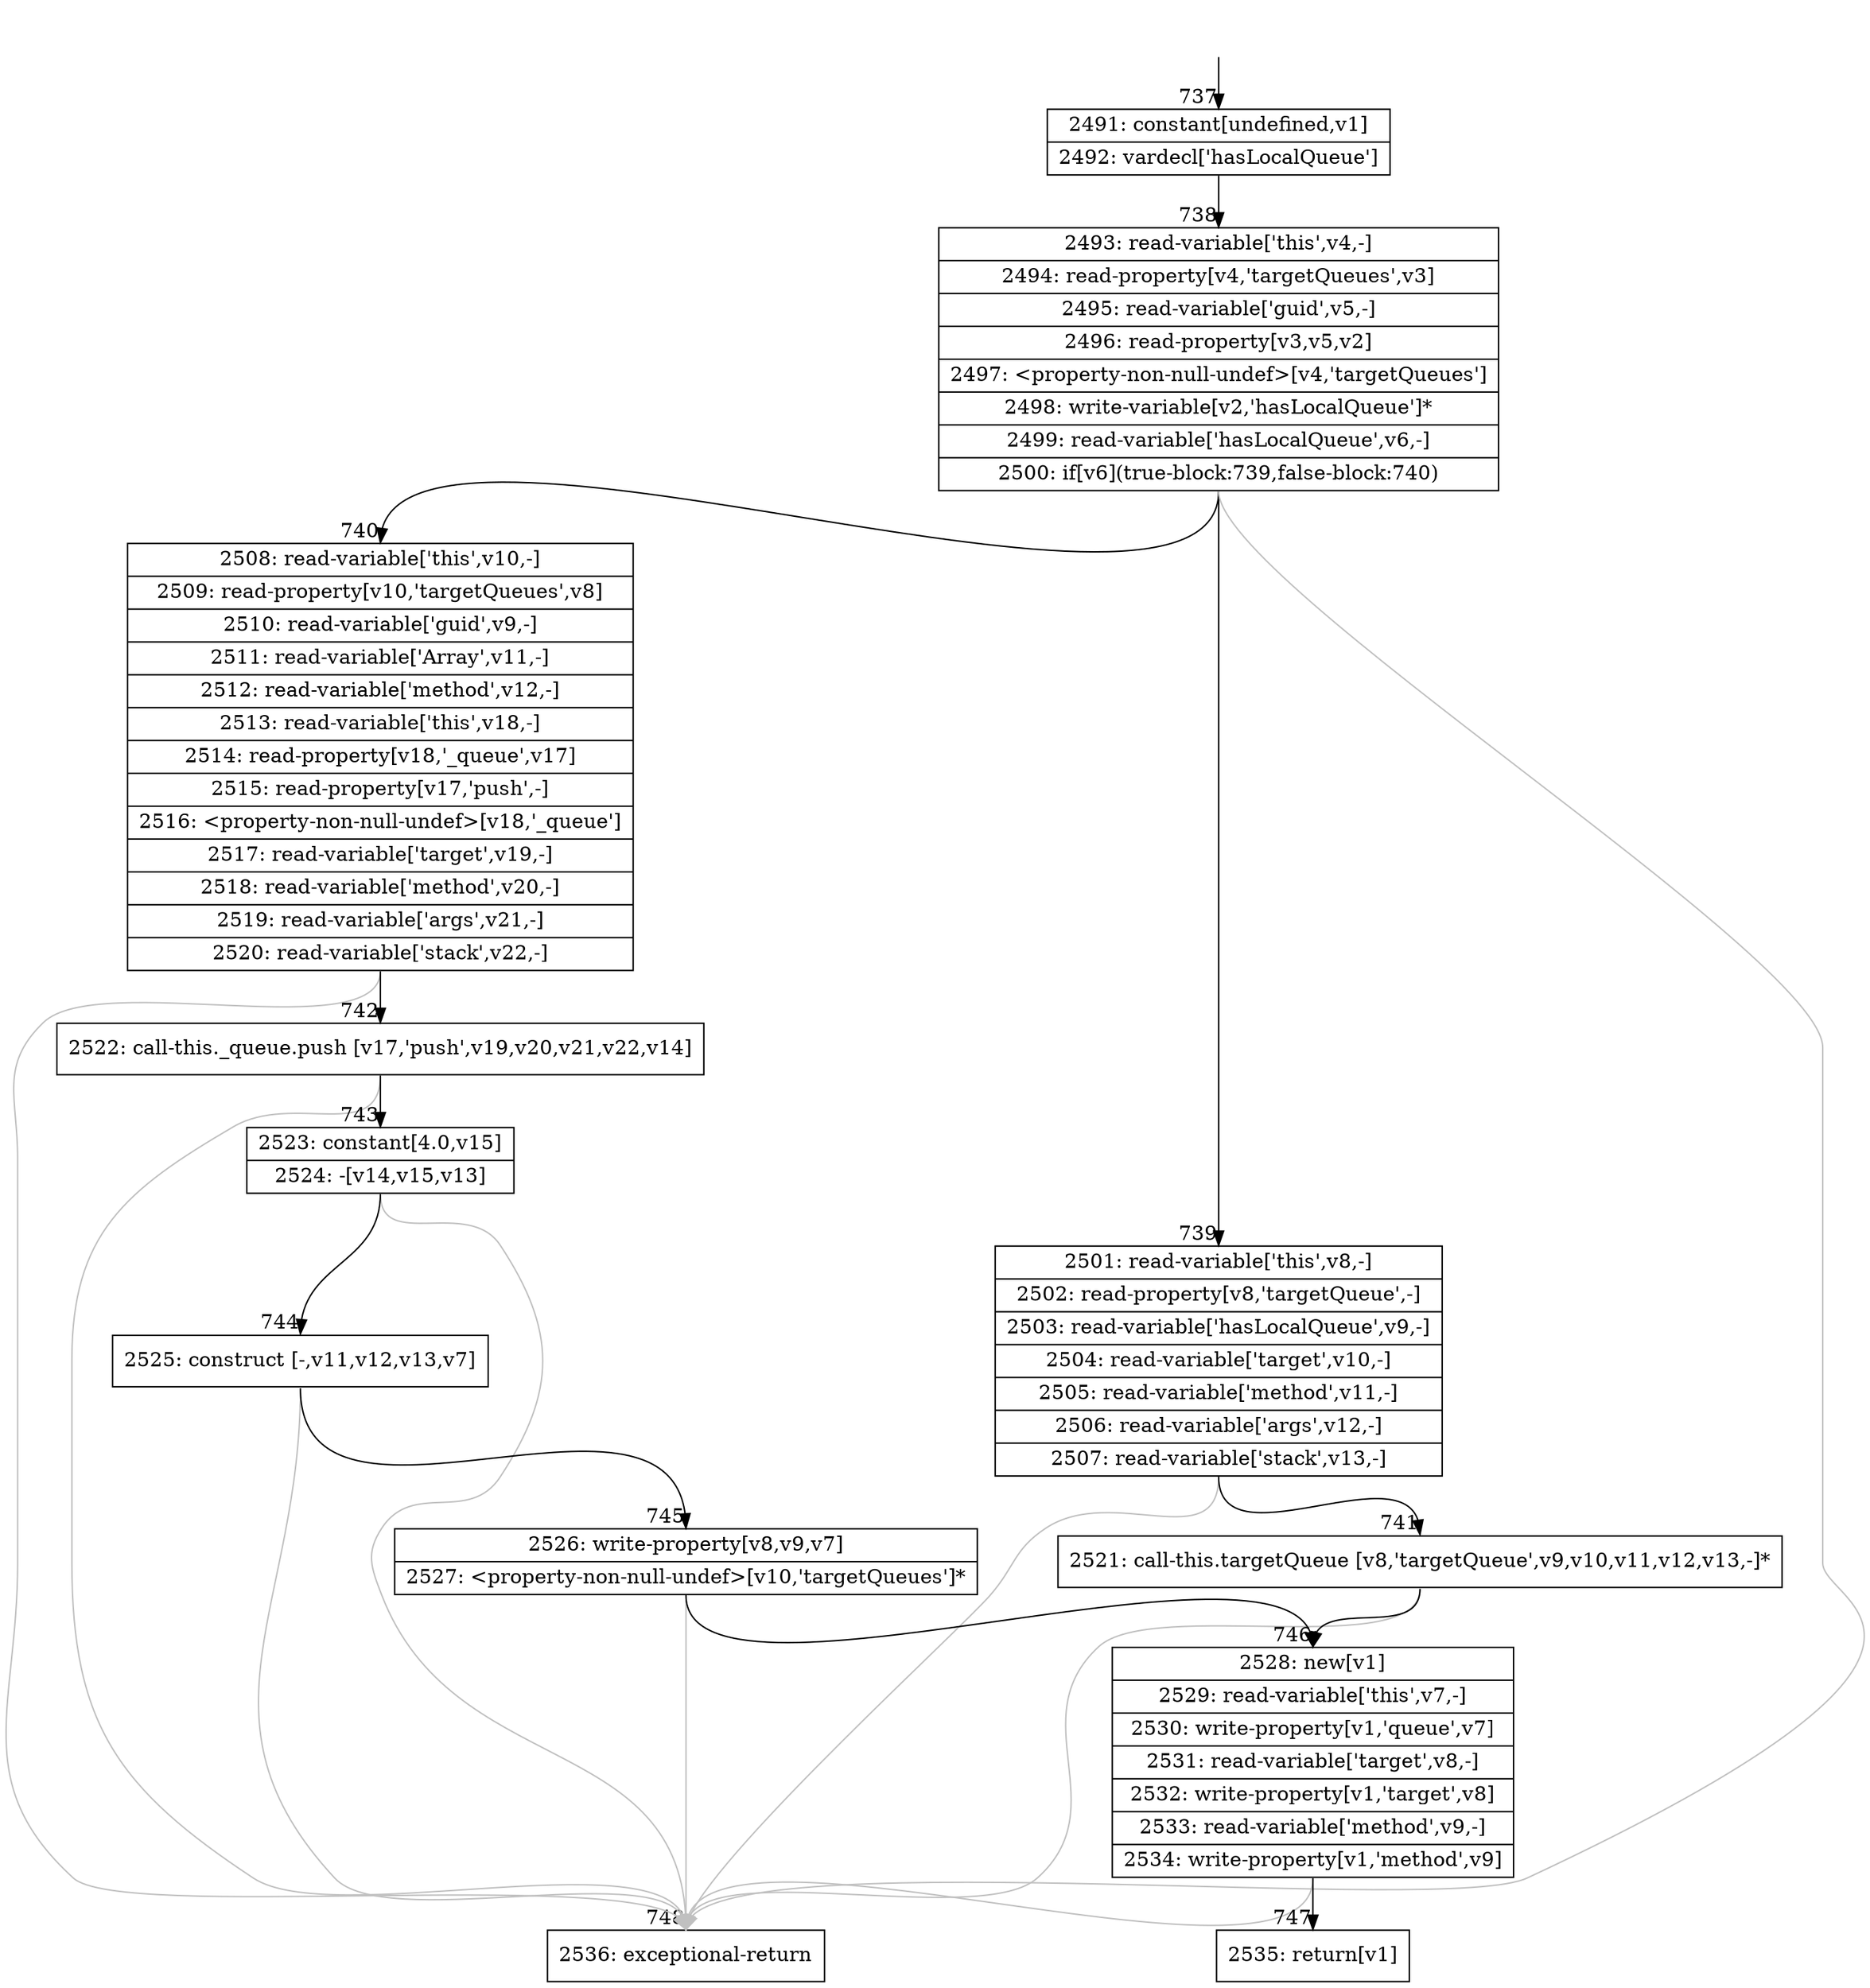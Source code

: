 digraph {
rankdir="TD"
BB_entry53[shape=none,label=""];
BB_entry53 -> BB737 [tailport=s, headport=n, headlabel="    737"]
BB737 [shape=record label="{2491: constant[undefined,v1]|2492: vardecl['hasLocalQueue']}" ] 
BB737 -> BB738 [tailport=s, headport=n, headlabel="      738"]
BB738 [shape=record label="{2493: read-variable['this',v4,-]|2494: read-property[v4,'targetQueues',v3]|2495: read-variable['guid',v5,-]|2496: read-property[v3,v5,v2]|2497: \<property-non-null-undef\>[v4,'targetQueues']|2498: write-variable[v2,'hasLocalQueue']*|2499: read-variable['hasLocalQueue',v6,-]|2500: if[v6](true-block:739,false-block:740)}" ] 
BB738 -> BB739 [tailport=s, headport=n, headlabel="      739"]
BB738 -> BB740 [tailport=s, headport=n, headlabel="      740"]
BB738 -> BB748 [tailport=s, headport=n, color=gray, headlabel="      748"]
BB739 [shape=record label="{2501: read-variable['this',v8,-]|2502: read-property[v8,'targetQueue',-]|2503: read-variable['hasLocalQueue',v9,-]|2504: read-variable['target',v10,-]|2505: read-variable['method',v11,-]|2506: read-variable['args',v12,-]|2507: read-variable['stack',v13,-]}" ] 
BB739 -> BB741 [tailport=s, headport=n, headlabel="      741"]
BB739 -> BB748 [tailport=s, headport=n, color=gray]
BB740 [shape=record label="{2508: read-variable['this',v10,-]|2509: read-property[v10,'targetQueues',v8]|2510: read-variable['guid',v9,-]|2511: read-variable['Array',v11,-]|2512: read-variable['method',v12,-]|2513: read-variable['this',v18,-]|2514: read-property[v18,'_queue',v17]|2515: read-property[v17,'push',-]|2516: \<property-non-null-undef\>[v18,'_queue']|2517: read-variable['target',v19,-]|2518: read-variable['method',v20,-]|2519: read-variable['args',v21,-]|2520: read-variable['stack',v22,-]}" ] 
BB740 -> BB742 [tailport=s, headport=n, headlabel="      742"]
BB740 -> BB748 [tailport=s, headport=n, color=gray]
BB741 [shape=record label="{2521: call-this.targetQueue [v8,'targetQueue',v9,v10,v11,v12,v13,-]*}" ] 
BB741 -> BB746 [tailport=s, headport=n, headlabel="      746"]
BB741 -> BB748 [tailport=s, headport=n, color=gray]
BB742 [shape=record label="{2522: call-this._queue.push [v17,'push',v19,v20,v21,v22,v14]}" ] 
BB742 -> BB743 [tailport=s, headport=n, headlabel="      743"]
BB742 -> BB748 [tailport=s, headport=n, color=gray]
BB743 [shape=record label="{2523: constant[4.0,v15]|2524: -[v14,v15,v13]}" ] 
BB743 -> BB744 [tailport=s, headport=n, headlabel="      744"]
BB743 -> BB748 [tailport=s, headport=n, color=gray]
BB744 [shape=record label="{2525: construct [-,v11,v12,v13,v7]}" ] 
BB744 -> BB745 [tailport=s, headport=n, headlabel="      745"]
BB744 -> BB748 [tailport=s, headport=n, color=gray]
BB745 [shape=record label="{2526: write-property[v8,v9,v7]|2527: \<property-non-null-undef\>[v10,'targetQueues']*}" ] 
BB745 -> BB746 [tailport=s, headport=n]
BB745 -> BB748 [tailport=s, headport=n, color=gray]
BB746 [shape=record label="{2528: new[v1]|2529: read-variable['this',v7,-]|2530: write-property[v1,'queue',v7]|2531: read-variable['target',v8,-]|2532: write-property[v1,'target',v8]|2533: read-variable['method',v9,-]|2534: write-property[v1,'method',v9]}" ] 
BB746 -> BB747 [tailport=s, headport=n, headlabel="      747"]
BB746 -> BB748 [tailport=s, headport=n, color=gray]
BB747 [shape=record label="{2535: return[v1]}" ] 
BB748 [shape=record label="{2536: exceptional-return}" ] 
//#$~ 826
}

